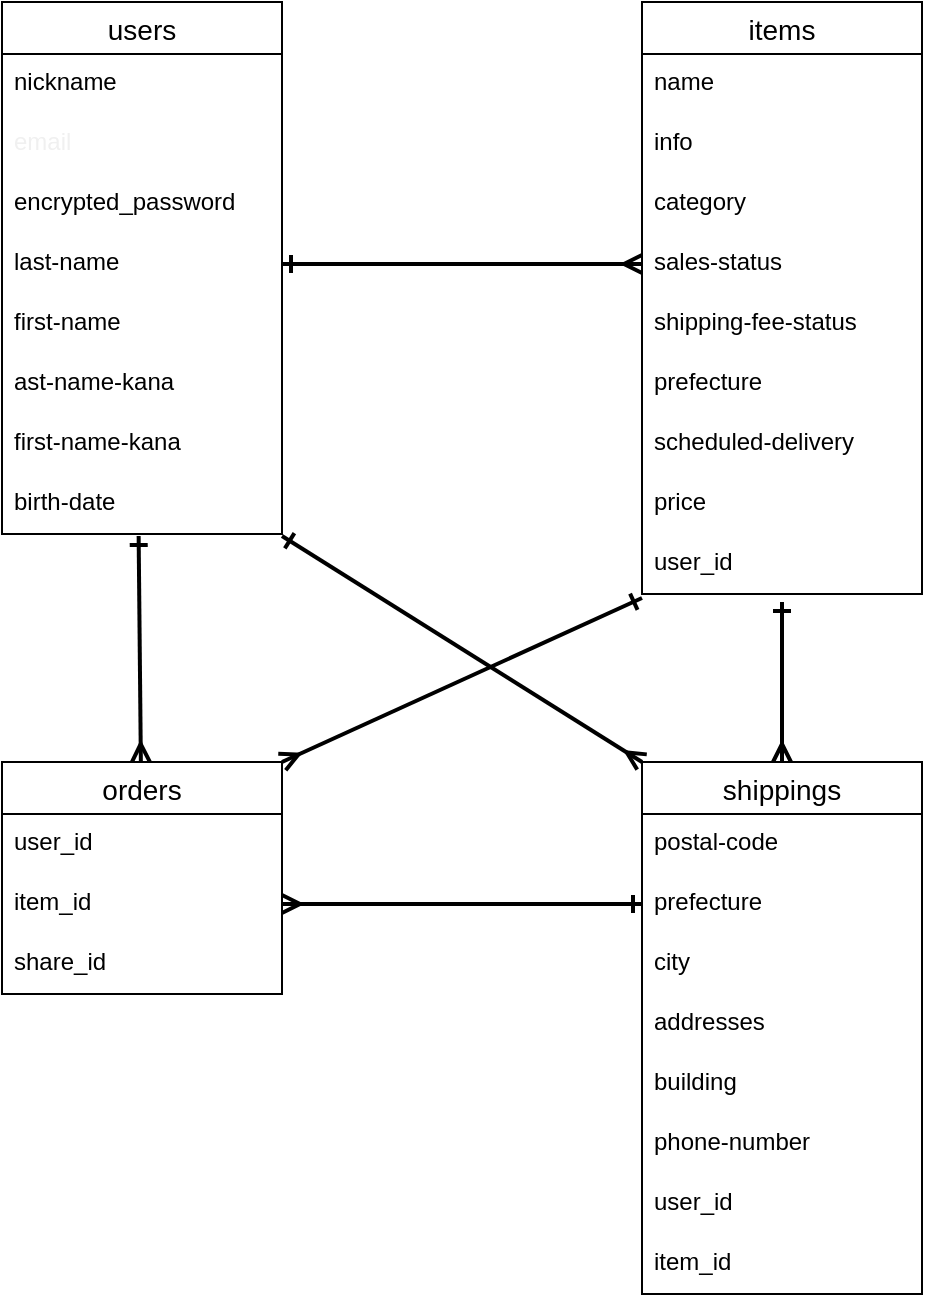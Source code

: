 <mxfile>
    <diagram id="p32mYpVZPQ_dQJLxDypc" name="ページ1">
        <mxGraphModel dx="652" dy="657" grid="1" gridSize="10" guides="1" tooltips="1" connect="1" arrows="1" fold="1" page="1" pageScale="1" pageWidth="827" pageHeight="1169" math="0" shadow="0">
            <root>
                <mxCell id="0"/>
                <mxCell id="1" parent="0"/>
                <mxCell id="2" value="users" style="swimlane;fontStyle=0;childLayout=stackLayout;horizontal=1;startSize=26;horizontalStack=0;resizeParent=1;resizeParentMax=0;resizeLast=0;collapsible=1;marginBottom=0;align=center;fontSize=14;" vertex="1" parent="1">
                    <mxGeometry x="40" y="20" width="140" height="266" as="geometry"/>
                </mxCell>
                <mxCell id="3" value="nickname" style="text;strokeColor=none;fillColor=none;spacingLeft=4;spacingRight=4;overflow=hidden;rotatable=0;points=[[0,0.5],[1,0.5]];portConstraint=eastwest;fontSize=12;fontColor=default;" vertex="1" parent="2">
                    <mxGeometry y="26" width="140" height="30" as="geometry"/>
                </mxCell>
                <mxCell id="4" value="email" style="text;strokeColor=none;fillColor=none;spacingLeft=4;spacingRight=4;overflow=hidden;rotatable=0;points=[[0,0.5],[1,0.5]];portConstraint=eastwest;fontSize=12;fontColor=#F0F0F0;" vertex="1" parent="2">
                    <mxGeometry y="56" width="140" height="30" as="geometry"/>
                </mxCell>
                <mxCell id="19" value="encrypted_password" style="text;strokeColor=none;fillColor=none;spacingLeft=4;spacingRight=4;overflow=hidden;rotatable=0;points=[[0,0.5],[1,0.5]];portConstraint=eastwest;fontSize=12;" vertex="1" parent="2">
                    <mxGeometry y="86" width="140" height="30" as="geometry"/>
                </mxCell>
                <mxCell id="20" value="last-name" style="text;strokeColor=none;fillColor=none;spacingLeft=4;spacingRight=4;overflow=hidden;rotatable=0;points=[[0,0.5],[1,0.5]];portConstraint=eastwest;fontSize=12;" vertex="1" parent="2">
                    <mxGeometry y="116" width="140" height="30" as="geometry"/>
                </mxCell>
                <mxCell id="21" value="first-name" style="text;strokeColor=none;fillColor=none;spacingLeft=4;spacingRight=4;overflow=hidden;rotatable=0;points=[[0,0.5],[1,0.5]];portConstraint=eastwest;fontSize=12;" vertex="1" parent="2">
                    <mxGeometry y="146" width="140" height="30" as="geometry"/>
                </mxCell>
                <mxCell id="22" value="ast-name-kana" style="text;strokeColor=none;fillColor=none;spacingLeft=4;spacingRight=4;overflow=hidden;rotatable=0;points=[[0,0.5],[1,0.5]];portConstraint=eastwest;fontSize=12;" vertex="1" parent="2">
                    <mxGeometry y="176" width="140" height="30" as="geometry"/>
                </mxCell>
                <mxCell id="18" value="first-name-kana" style="text;strokeColor=none;fillColor=none;spacingLeft=4;spacingRight=4;overflow=hidden;rotatable=0;points=[[0,0.5],[1,0.5]];portConstraint=eastwest;fontSize=12;" vertex="1" parent="2">
                    <mxGeometry y="206" width="140" height="30" as="geometry"/>
                </mxCell>
                <mxCell id="5" value="birth-date" style="text;strokeColor=none;fillColor=none;spacingLeft=4;spacingRight=4;overflow=hidden;rotatable=0;points=[[0,0.5],[1,0.5]];portConstraint=eastwest;fontSize=12;" vertex="1" parent="2">
                    <mxGeometry y="236" width="140" height="30" as="geometry"/>
                </mxCell>
                <mxCell id="6" value="shippings" style="swimlane;fontStyle=0;childLayout=stackLayout;horizontal=1;startSize=26;horizontalStack=0;resizeParent=1;resizeParentMax=0;resizeLast=0;collapsible=1;marginBottom=0;align=center;fontSize=14;" vertex="1" parent="1">
                    <mxGeometry x="360" y="400" width="140" height="266" as="geometry"/>
                </mxCell>
                <mxCell id="29" value="postal-code" style="text;strokeColor=none;fillColor=none;spacingLeft=4;spacingRight=4;overflow=hidden;rotatable=0;points=[[0,0.5],[1,0.5]];portConstraint=eastwest;fontSize=12;" vertex="1" parent="6">
                    <mxGeometry y="26" width="140" height="30" as="geometry"/>
                </mxCell>
                <mxCell id="30" value="prefecture" style="text;strokeColor=none;fillColor=none;spacingLeft=4;spacingRight=4;overflow=hidden;rotatable=0;points=[[0,0.5],[1,0.5]];portConstraint=eastwest;fontSize=12;" vertex="1" parent="6">
                    <mxGeometry y="56" width="140" height="30" as="geometry"/>
                </mxCell>
                <mxCell id="31" value="city" style="text;strokeColor=none;fillColor=none;spacingLeft=4;spacingRight=4;overflow=hidden;rotatable=0;points=[[0,0.5],[1,0.5]];portConstraint=eastwest;fontSize=12;" vertex="1" parent="6">
                    <mxGeometry y="86" width="140" height="30" as="geometry"/>
                </mxCell>
                <mxCell id="32" value="addresses" style="text;strokeColor=none;fillColor=none;spacingLeft=4;spacingRight=4;overflow=hidden;rotatable=0;points=[[0,0.5],[1,0.5]];portConstraint=eastwest;fontSize=12;" vertex="1" parent="6">
                    <mxGeometry y="116" width="140" height="30" as="geometry"/>
                </mxCell>
                <mxCell id="33" value="building" style="text;strokeColor=none;fillColor=none;spacingLeft=4;spacingRight=4;overflow=hidden;rotatable=0;points=[[0,0.5],[1,0.5]];portConstraint=eastwest;fontSize=12;" vertex="1" parent="6">
                    <mxGeometry y="146" width="140" height="30" as="geometry"/>
                </mxCell>
                <mxCell id="7" value="phone-number" style="text;strokeColor=none;fillColor=none;spacingLeft=4;spacingRight=4;overflow=hidden;rotatable=0;points=[[0,0.5],[1,0.5]];portConstraint=eastwest;fontSize=12;" vertex="1" parent="6">
                    <mxGeometry y="176" width="140" height="30" as="geometry"/>
                </mxCell>
                <mxCell id="8" value="user_id" style="text;strokeColor=none;fillColor=none;spacingLeft=4;spacingRight=4;overflow=hidden;rotatable=0;points=[[0,0.5],[1,0.5]];portConstraint=eastwest;fontSize=12;" vertex="1" parent="6">
                    <mxGeometry y="206" width="140" height="30" as="geometry"/>
                </mxCell>
                <mxCell id="9" value="item_id" style="text;strokeColor=none;fillColor=none;spacingLeft=4;spacingRight=4;overflow=hidden;rotatable=0;points=[[0,0.5],[1,0.5]];portConstraint=eastwest;fontSize=12;" vertex="1" parent="6">
                    <mxGeometry y="236" width="140" height="30" as="geometry"/>
                </mxCell>
                <mxCell id="10" value="orders" style="swimlane;fontStyle=0;childLayout=stackLayout;horizontal=1;startSize=26;horizontalStack=0;resizeParent=1;resizeParentMax=0;resizeLast=0;collapsible=1;marginBottom=0;align=center;fontSize=14;" vertex="1" parent="1">
                    <mxGeometry x="40" y="400" width="140" height="116" as="geometry"/>
                </mxCell>
                <mxCell id="12" value="user_id" style="text;strokeColor=none;fillColor=none;spacingLeft=4;spacingRight=4;overflow=hidden;rotatable=0;points=[[0,0.5],[1,0.5]];portConstraint=eastwest;fontSize=12;" vertex="1" parent="10">
                    <mxGeometry y="26" width="140" height="30" as="geometry"/>
                </mxCell>
                <mxCell id="11" value="item_id" style="text;strokeColor=none;fillColor=none;spacingLeft=4;spacingRight=4;overflow=hidden;rotatable=0;points=[[0,0.5],[1,0.5]];portConstraint=eastwest;fontSize=12;" vertex="1" parent="10">
                    <mxGeometry y="56" width="140" height="30" as="geometry"/>
                </mxCell>
                <mxCell id="13" value="share_id" style="text;strokeColor=none;fillColor=none;spacingLeft=4;spacingRight=4;overflow=hidden;rotatable=0;points=[[0,0.5],[1,0.5]];portConstraint=eastwest;fontSize=12;" vertex="1" parent="10">
                    <mxGeometry y="86" width="140" height="30" as="geometry"/>
                </mxCell>
                <mxCell id="14" value="items" style="swimlane;fontStyle=0;childLayout=stackLayout;horizontal=1;startSize=26;horizontalStack=0;resizeParent=1;resizeParentMax=0;resizeLast=0;collapsible=1;marginBottom=0;align=center;fontSize=14;" vertex="1" parent="1">
                    <mxGeometry x="360" y="20" width="140" height="296" as="geometry"/>
                </mxCell>
                <mxCell id="15" value="name" style="text;strokeColor=none;fillColor=none;spacingLeft=4;spacingRight=4;overflow=hidden;rotatable=0;points=[[0,0.5],[1,0.5]];portConstraint=eastwest;fontSize=12;" vertex="1" parent="14">
                    <mxGeometry y="26" width="140" height="30" as="geometry"/>
                </mxCell>
                <mxCell id="23" value="info" style="text;strokeColor=none;fillColor=none;spacingLeft=4;spacingRight=4;overflow=hidden;rotatable=0;points=[[0,0.5],[1,0.5]];portConstraint=eastwest;fontSize=12;" vertex="1" parent="14">
                    <mxGeometry y="56" width="140" height="30" as="geometry"/>
                </mxCell>
                <mxCell id="24" value="category" style="text;strokeColor=none;fillColor=none;spacingLeft=4;spacingRight=4;overflow=hidden;rotatable=0;points=[[0,0.5],[1,0.5]];portConstraint=eastwest;fontSize=12;" vertex="1" parent="14">
                    <mxGeometry y="86" width="140" height="30" as="geometry"/>
                </mxCell>
                <mxCell id="25" value="sales-status" style="text;strokeColor=none;fillColor=none;spacingLeft=4;spacingRight=4;overflow=hidden;rotatable=0;points=[[0,0.5],[1,0.5]];portConstraint=eastwest;fontSize=12;" vertex="1" parent="14">
                    <mxGeometry y="116" width="140" height="30" as="geometry"/>
                </mxCell>
                <mxCell id="26" value="shipping-fee-status" style="text;strokeColor=none;fillColor=none;spacingLeft=4;spacingRight=4;overflow=hidden;rotatable=0;points=[[0,0.5],[1,0.5]];portConstraint=eastwest;fontSize=12;" vertex="1" parent="14">
                    <mxGeometry y="146" width="140" height="30" as="geometry"/>
                </mxCell>
                <mxCell id="27" value="prefecture" style="text;strokeColor=none;fillColor=none;spacingLeft=4;spacingRight=4;overflow=hidden;rotatable=0;points=[[0,0.5],[1,0.5]];portConstraint=eastwest;fontSize=12;" vertex="1" parent="14">
                    <mxGeometry y="176" width="140" height="30" as="geometry"/>
                </mxCell>
                <mxCell id="28" value="scheduled-delivery" style="text;strokeColor=none;fillColor=none;spacingLeft=4;spacingRight=4;overflow=hidden;rotatable=0;points=[[0,0.5],[1,0.5]];portConstraint=eastwest;fontSize=12;" vertex="1" parent="14">
                    <mxGeometry y="206" width="140" height="30" as="geometry"/>
                </mxCell>
                <mxCell id="16" value="price" style="text;strokeColor=none;fillColor=none;spacingLeft=4;spacingRight=4;overflow=hidden;rotatable=0;points=[[0,0.5],[1,0.5]];portConstraint=eastwest;fontSize=12;" vertex="1" parent="14">
                    <mxGeometry y="236" width="140" height="30" as="geometry"/>
                </mxCell>
                <mxCell id="17" value="user_id" style="text;strokeColor=none;fillColor=none;spacingLeft=4;spacingRight=4;overflow=hidden;rotatable=0;points=[[0,0.5],[1,0.5]];portConstraint=eastwest;fontSize=12;" vertex="1" parent="14">
                    <mxGeometry y="266" width="140" height="30" as="geometry"/>
                </mxCell>
                <mxCell id="40" style="edgeStyle=none;html=1;exitX=1;exitY=0.5;exitDx=0;exitDy=0;entryX=0;entryY=0.5;entryDx=0;entryDy=0;fontColor=#F0F0F0;endArrow=ERmany;endFill=0;startSize=6;targetPerimeterSpacing=0;strokeWidth=2;startArrow=ERone;startFill=0;" edge="1" parent="1" source="20" target="25">
                    <mxGeometry relative="1" as="geometry"/>
                </mxCell>
                <mxCell id="41" style="edgeStyle=none;html=1;exitX=1;exitY=1.033;exitDx=0;exitDy=0;entryX=0;entryY=0;entryDx=0;entryDy=0;fontColor=#F0F0F0;endArrow=ERmany;endFill=0;startSize=6;targetPerimeterSpacing=0;strokeWidth=2;startArrow=ERone;startFill=0;exitPerimeter=0;" edge="1" parent="1" source="5" target="6">
                    <mxGeometry relative="1" as="geometry">
                        <mxPoint x="210" y="350" as="sourcePoint"/>
                        <mxPoint x="370" y="350" as="targetPoint"/>
                    </mxGeometry>
                </mxCell>
                <mxCell id="42" style="edgeStyle=none;html=1;fontColor=#F0F0F0;endArrow=ERmany;endFill=0;startSize=6;targetPerimeterSpacing=0;strokeWidth=2;startArrow=ERone;startFill=0;exitX=0.488;exitY=1.033;exitDx=0;exitDy=0;exitPerimeter=0;" edge="1" parent="1" source="5" target="10">
                    <mxGeometry relative="1" as="geometry">
                        <mxPoint x="120" y="330" as="sourcePoint"/>
                        <mxPoint x="270" y="443.01" as="targetPoint"/>
                    </mxGeometry>
                </mxCell>
                <mxCell id="43" style="edgeStyle=none;html=1;exitX=0;exitY=1.067;exitDx=0;exitDy=0;entryX=1;entryY=0;entryDx=0;entryDy=0;fontColor=#F0F0F0;endArrow=ERmany;endFill=0;startSize=6;targetPerimeterSpacing=0;strokeWidth=2;startArrow=ERone;startFill=0;exitPerimeter=0;" edge="1" parent="1" source="17" target="10">
                    <mxGeometry relative="1" as="geometry">
                        <mxPoint x="180" y="360" as="sourcePoint"/>
                        <mxPoint x="340" y="360" as="targetPoint"/>
                    </mxGeometry>
                </mxCell>
                <mxCell id="44" style="edgeStyle=none;html=1;entryX=0.5;entryY=0;entryDx=0;entryDy=0;fontColor=#F0F0F0;endArrow=ERmany;endFill=0;startSize=6;targetPerimeterSpacing=0;strokeWidth=2;startArrow=ERone;startFill=0;" edge="1" parent="1" target="6">
                    <mxGeometry relative="1" as="geometry">
                        <mxPoint x="430" y="320" as="sourcePoint"/>
                        <mxPoint x="210" y="410" as="targetPoint"/>
                    </mxGeometry>
                </mxCell>
                <mxCell id="45" style="edgeStyle=none;html=1;fontColor=#F0F0F0;endArrow=ERmany;endFill=0;startSize=6;targetPerimeterSpacing=0;strokeWidth=2;startArrow=ERone;startFill=0;exitX=0;exitY=0.5;exitDx=0;exitDy=0;entryX=1;entryY=0.5;entryDx=0;entryDy=0;" edge="1" parent="1" source="30" target="11">
                    <mxGeometry relative="1" as="geometry">
                        <mxPoint x="330" y="480" as="sourcePoint"/>
                        <mxPoint x="200" y="471" as="targetPoint"/>
                        <Array as="points"/>
                    </mxGeometry>
                </mxCell>
            </root>
        </mxGraphModel>
    </diagram>
</mxfile>